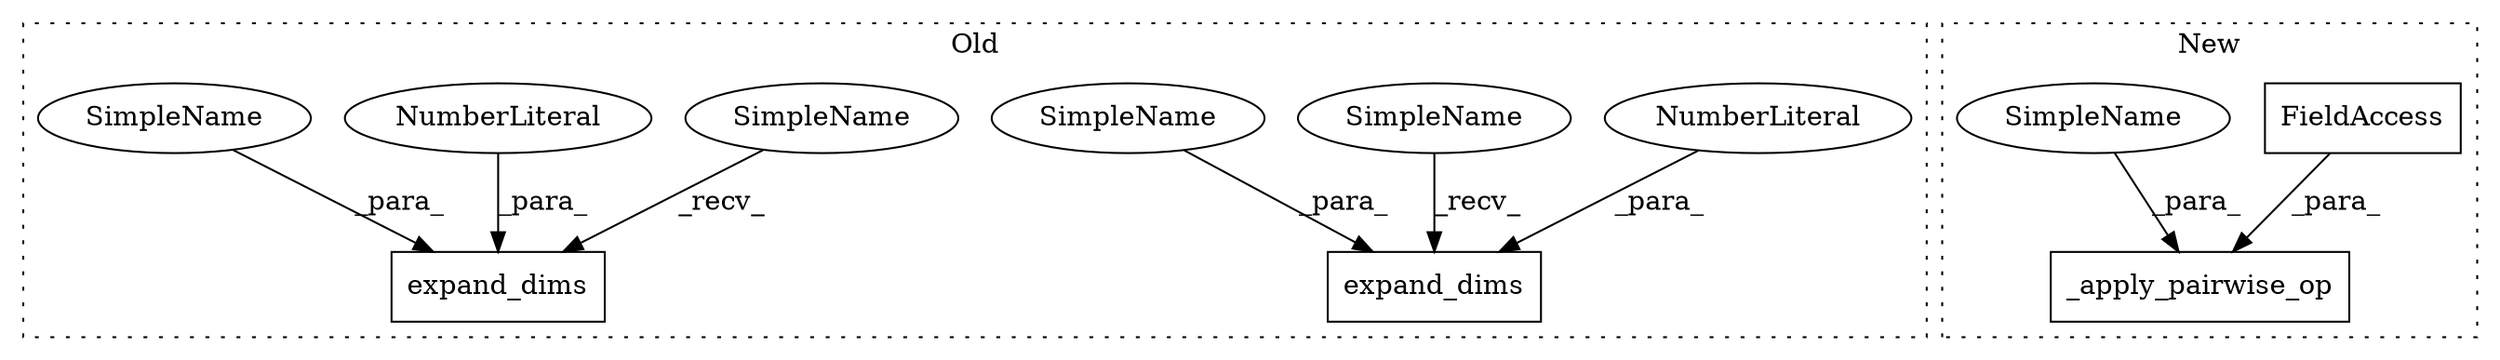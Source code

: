digraph G {
subgraph cluster0 {
1 [label="expand_dims" a="32" s="8835,8857" l="12,1" shape="box"];
3 [label="NumberLiteral" a="34" s="8856" l="1" shape="ellipse"];
4 [label="expand_dims" a="32" s="8800,8822" l="12,1" shape="box"];
5 [label="NumberLiteral" a="34" s="8821" l="1" shape="ellipse"];
7 [label="SimpleName" a="42" s="8824" l="10" shape="ellipse"];
8 [label="SimpleName" a="42" s="8789" l="10" shape="ellipse"];
9 [label="SimpleName" a="42" s="8847" l="8" shape="ellipse"];
10 [label="SimpleName" a="42" s="8812" l="8" shape="ellipse"];
label = "Old";
style="dotted";
}
subgraph cluster1 {
2 [label="_apply_pairwise_op" a="32" s="8939,8989" l="19,1" shape="box"];
6 [label="FieldAccess" a="22" s="8958" l="22" shape="box"];
11 [label="SimpleName" a="42" s="8981" l="8" shape="ellipse"];
label = "New";
style="dotted";
}
3 -> 1 [label="_para_"];
5 -> 4 [label="_para_"];
6 -> 2 [label="_para_"];
7 -> 1 [label="_recv_"];
8 -> 4 [label="_recv_"];
9 -> 1 [label="_para_"];
10 -> 4 [label="_para_"];
11 -> 2 [label="_para_"];
}